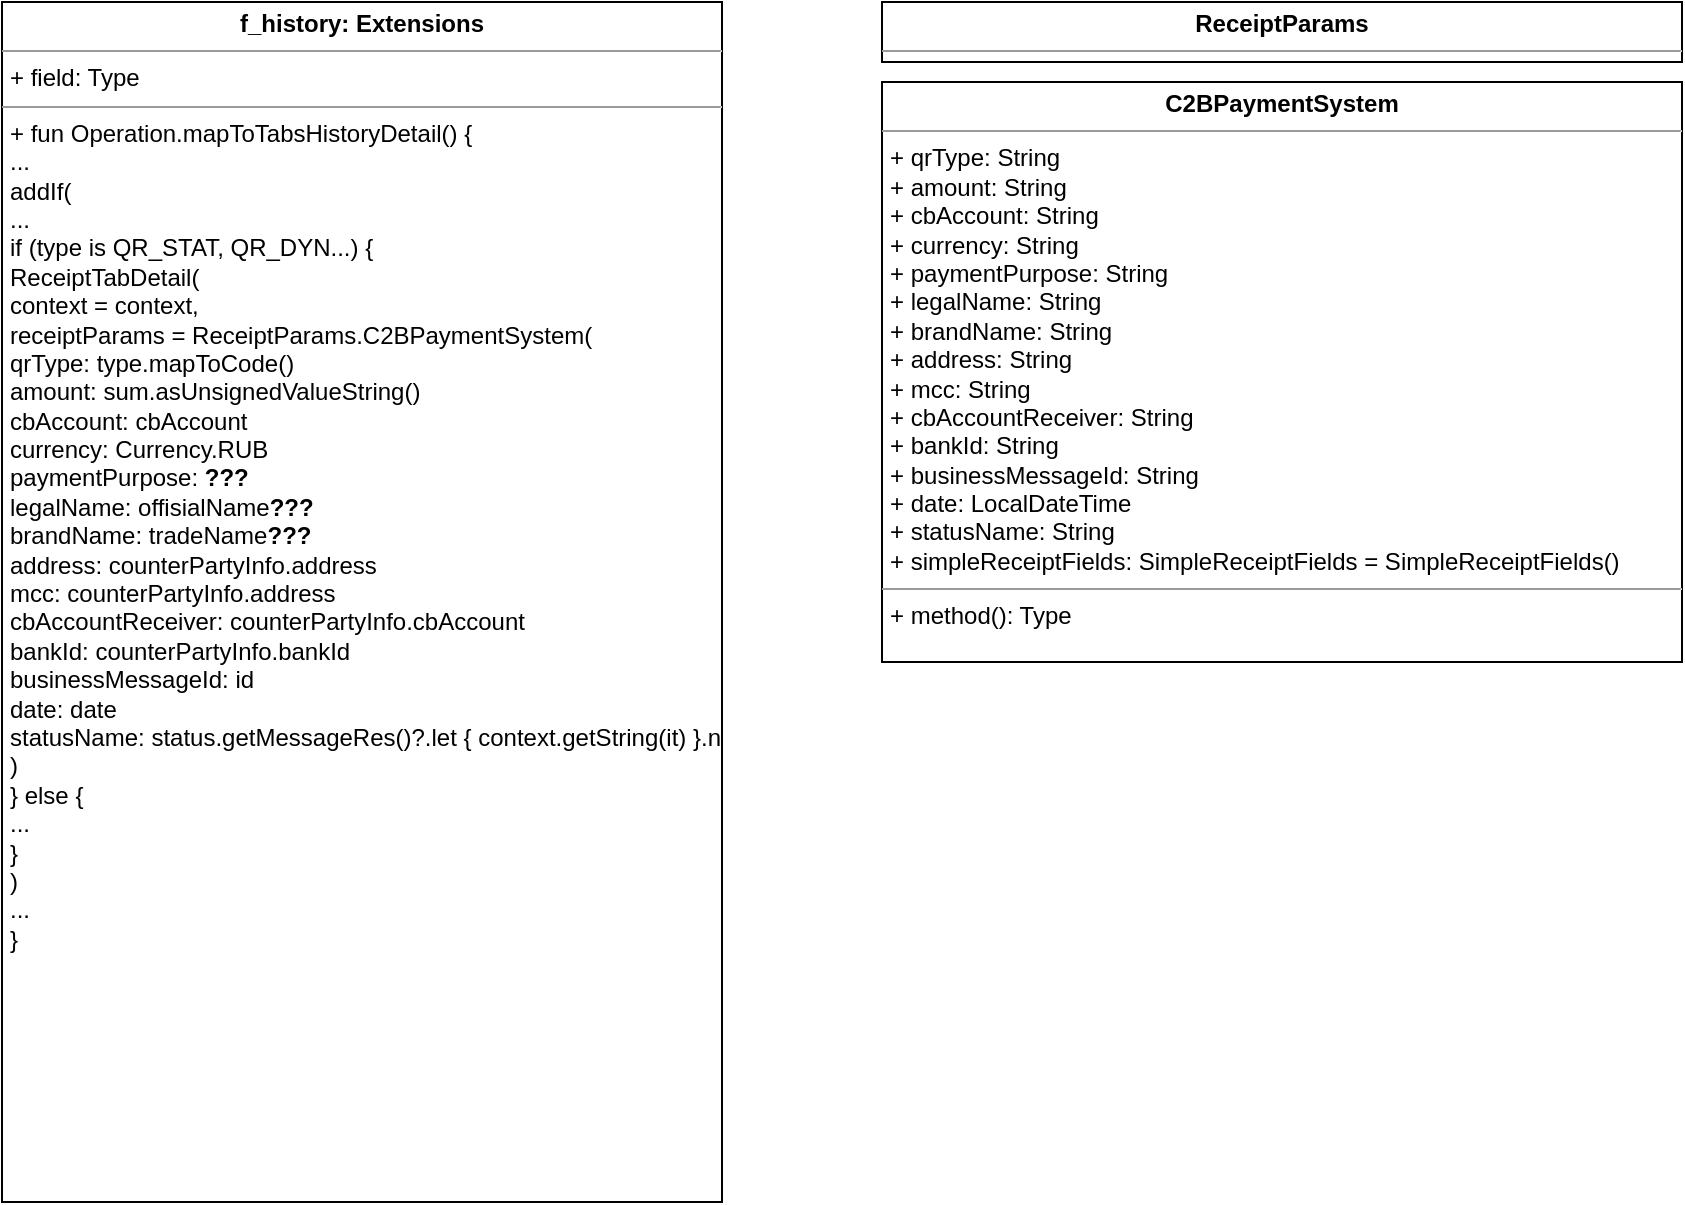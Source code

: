 <mxfile version="16.2.6" type="github">
  <diagram id="7bsImmcsrZeWl2ze22EX" name="Page-1">
    <mxGraphModel dx="981" dy="503" grid="1" gridSize="10" guides="1" tooltips="1" connect="1" arrows="1" fold="1" page="1" pageScale="1" pageWidth="850" pageHeight="1100" math="0" shadow="0">
      <root>
        <mxCell id="0" />
        <mxCell id="1" parent="0" />
        <mxCell id="oGhfcnh0hnt43dAsfdWD-1" value="&lt;p style=&quot;margin: 0px ; margin-top: 4px ; text-align: center&quot;&gt;&lt;b&gt;f_history: Extensions&lt;br&gt;&lt;/b&gt;&lt;/p&gt;&lt;hr size=&quot;1&quot;&gt;&lt;p style=&quot;margin: 0px ; margin-left: 4px&quot;&gt;+ field: Type&lt;/p&gt;&lt;hr size=&quot;1&quot;&gt;&lt;p style=&quot;margin: 0px ; margin-left: 4px&quot;&gt;+ fun Operation.mapToTabsHistoryDetail() {&lt;/p&gt;&lt;p style=&quot;margin: 0px ; margin-left: 4px&quot;&gt;...&lt;/p&gt;&lt;p style=&quot;margin: 0px ; margin-left: 4px&quot;&gt;addIf(&lt;/p&gt;&lt;p style=&quot;margin: 0px ; margin-left: 4px&quot;&gt;...&lt;/p&gt;&lt;p style=&quot;margin: 0px ; margin-left: 4px&quot;&gt;if (type is QR_STAT, QR_DYN...) {&lt;/p&gt;&lt;p style=&quot;margin: 0px ; margin-left: 4px&quot;&gt;ReceiptTabDetail(&lt;br&gt;context = context,&lt;br&gt;receiptParams = ReceiptParams.C2BPaymentSystem(&lt;br&gt;qrType: type.mapToCode()&lt;/p&gt;&lt;p style=&quot;margin: 0px ; margin-left: 4px&quot;&gt;amount: sum.asUnsignedValueString()&lt;/p&gt;&lt;p style=&quot;margin: 0px ; margin-left: 4px&quot;&gt;cbAccount: cbAccount&lt;/p&gt;&lt;p style=&quot;margin: 0px ; margin-left: 4px&quot;&gt;currency: Currency.RUB&lt;/p&gt;&lt;p style=&quot;margin: 0px ; margin-left: 4px&quot;&gt;paymentPurpose: &lt;b&gt;???&lt;/b&gt;&lt;/p&gt;&lt;p style=&quot;margin: 0px ; margin-left: 4px&quot;&gt;legalName: offisialName&lt;b&gt;???&lt;/b&gt;&lt;/p&gt;&lt;p style=&quot;margin: 0px ; margin-left: 4px&quot;&gt;brandName: tradeName&lt;b&gt;???&lt;/b&gt;&lt;/p&gt;&lt;p style=&quot;margin: 0px ; margin-left: 4px&quot;&gt;address: counterPartyInfo.address&lt;/p&gt;&lt;p style=&quot;margin: 0px ; margin-left: 4px&quot;&gt;mcc: counterPartyInfo.address&lt;/p&gt;&lt;p style=&quot;margin: 0px ; margin-left: 4px&quot;&gt;cbAccountReceiver: counterPartyInfo.cbAccount&lt;/p&gt;&lt;p style=&quot;margin: 0px ; margin-left: 4px&quot;&gt;bankId: counterPartyInfo.bankId&lt;/p&gt;&lt;p style=&quot;margin: 0px ; margin-left: 4px&quot;&gt;businessMessageId: id&lt;/p&gt;&lt;p style=&quot;margin: 0px ; margin-left: 4px&quot;&gt;date: date&lt;/p&gt;&lt;p style=&quot;margin: 0px ; margin-left: 4px&quot;&gt;statusName: status.getMessageRes()?.let { context.getString(it) }.nonNull&lt;/p&gt;&lt;p style=&quot;margin: 0px ; margin-left: 4px&quot;&gt;)&lt;br&gt;&lt;/p&gt;&lt;p style=&quot;margin: 0px ; margin-left: 4px&quot;&gt;} else {&lt;/p&gt;&lt;p style=&quot;margin: 0px ; margin-left: 4px&quot;&gt;...&lt;br&gt;&lt;/p&gt;&lt;p style=&quot;margin: 0px ; margin-left: 4px&quot;&gt;}&lt;br&gt;&lt;/p&gt;&lt;p style=&quot;margin: 0px ; margin-left: 4px&quot;&gt;)&lt;br&gt;&lt;/p&gt;&lt;p style=&quot;margin: 0px ; margin-left: 4px&quot;&gt;...&lt;br&gt;&lt;/p&gt;&lt;p style=&quot;margin: 0px ; margin-left: 4px&quot;&gt;}&lt;br&gt;&lt;/p&gt;" style="verticalAlign=top;align=left;overflow=fill;fontSize=12;fontFamily=Helvetica;html=1;" vertex="1" parent="1">
          <mxGeometry x="40" y="40" width="360" height="600" as="geometry" />
        </mxCell>
        <mxCell id="oGhfcnh0hnt43dAsfdWD-2" value="&lt;p style=&quot;margin: 0px ; margin-top: 4px ; text-align: center&quot;&gt;&lt;b&gt;ReceiptParams&lt;/b&gt;&lt;/p&gt;&lt;hr size=&quot;1&quot;&gt;&lt;p style=&quot;margin: 0px ; margin-left: 4px&quot;&gt;+ field: Type&lt;/p&gt;&lt;hr size=&quot;1&quot;&gt;&lt;p style=&quot;margin: 0px ; margin-left: 4px&quot;&gt;+ method(): Type&lt;/p&gt;" style="verticalAlign=top;align=left;overflow=fill;fontSize=12;fontFamily=Helvetica;html=1;" vertex="1" parent="1">
          <mxGeometry x="480" y="40" width="400" height="30" as="geometry" />
        </mxCell>
        <mxCell id="oGhfcnh0hnt43dAsfdWD-3" value="&lt;p style=&quot;margin: 0px ; margin-top: 4px ; text-align: center&quot;&gt;&lt;b&gt;C2BPaymentSystem&lt;/b&gt;&lt;/p&gt;&lt;hr size=&quot;1&quot;&gt;&lt;p style=&quot;margin: 0px ; margin-left: 4px&quot;&gt;+ qrType: String&lt;/p&gt;&lt;p style=&quot;margin: 0px ; margin-left: 4px&quot;&gt;+ amount: String&lt;/p&gt;&lt;p style=&quot;margin: 0px ; margin-left: 4px&quot;&gt;+ cbAccount: String&lt;/p&gt;&lt;p style=&quot;margin: 0px ; margin-left: 4px&quot;&gt;+ currency: String&lt;/p&gt;&lt;p style=&quot;margin: 0px ; margin-left: 4px&quot;&gt;+ paymentPurpose: String&lt;/p&gt;&lt;p style=&quot;margin: 0px ; margin-left: 4px&quot;&gt;+ legalName: String&lt;/p&gt;&lt;p style=&quot;margin: 0px ; margin-left: 4px&quot;&gt;+ brandName: String&lt;/p&gt;&lt;p style=&quot;margin: 0px ; margin-left: 4px&quot;&gt;+ address: String&lt;/p&gt;&lt;p style=&quot;margin: 0px ; margin-left: 4px&quot;&gt;+ mcc: String&lt;/p&gt;&lt;p style=&quot;margin: 0px ; margin-left: 4px&quot;&gt;+ cbAccountReceiver: String&lt;/p&gt;&lt;p style=&quot;margin: 0px ; margin-left: 4px&quot;&gt;+ bankId: String&lt;/p&gt;&lt;p style=&quot;margin: 0px ; margin-left: 4px&quot;&gt;+ businessMessageId: String&lt;/p&gt;&lt;p style=&quot;margin: 0px ; margin-left: 4px&quot;&gt;+ date: LocalDateTime&lt;/p&gt;&lt;p style=&quot;margin: 0px ; margin-left: 4px&quot;&gt;+ statusName: String&lt;/p&gt;&lt;p style=&quot;margin: 0px ; margin-left: 4px&quot;&gt;+ simpleReceiptFields: SimpleReceiptFields = SimpleReceiptFields()&lt;br&gt;&lt;/p&gt;&lt;hr size=&quot;1&quot;&gt;&lt;p style=&quot;margin: 0px ; margin-left: 4px&quot;&gt;+ method(): Type&lt;/p&gt;" style="verticalAlign=top;align=left;overflow=fill;fontSize=12;fontFamily=Helvetica;html=1;" vertex="1" parent="1">
          <mxGeometry x="480" y="80" width="400" height="290" as="geometry" />
        </mxCell>
      </root>
    </mxGraphModel>
  </diagram>
</mxfile>
